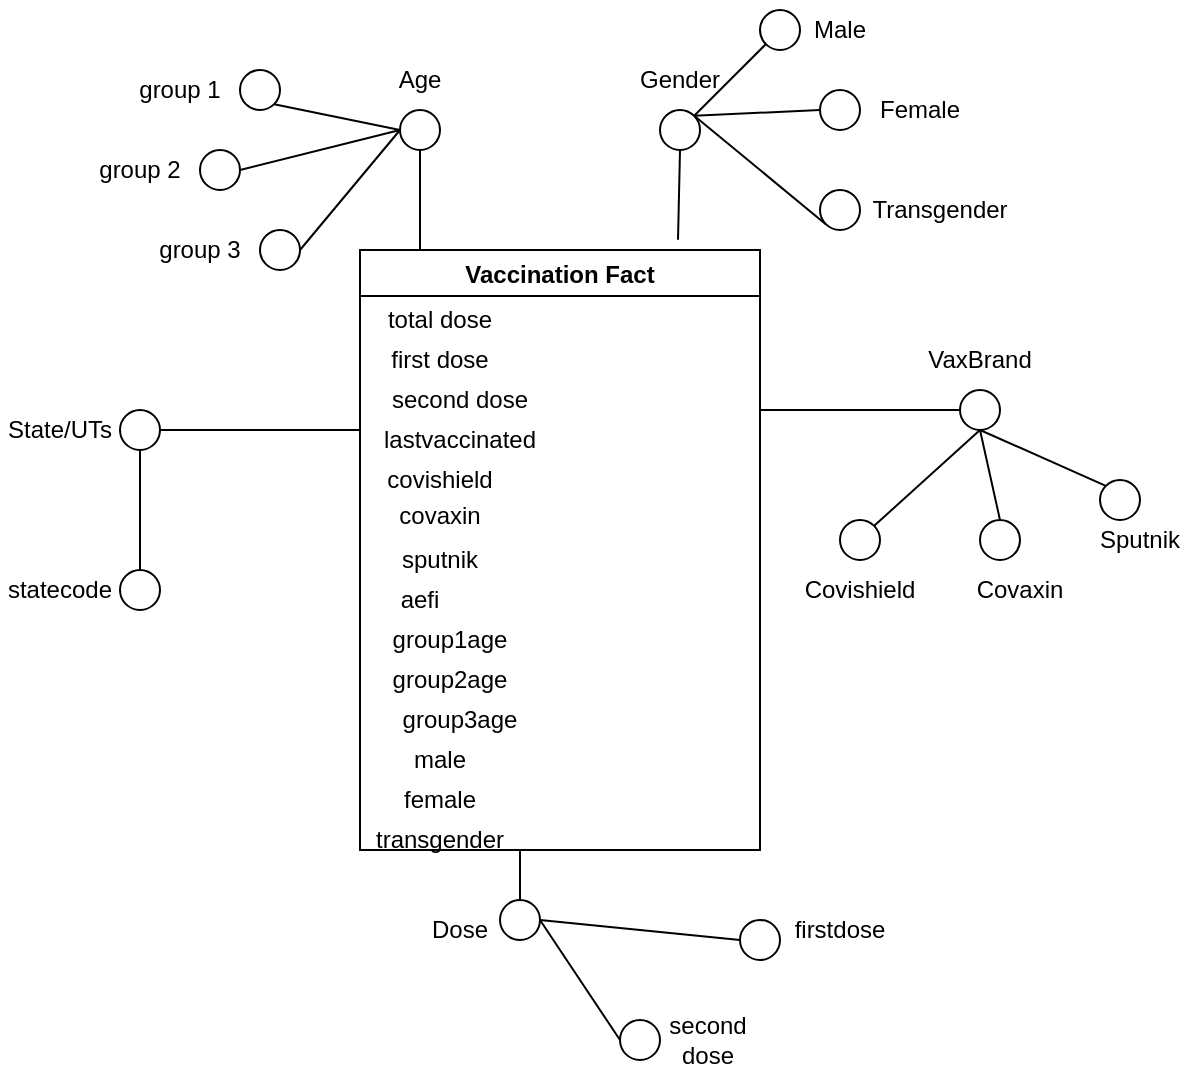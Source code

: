 <mxfile version="16.1.4"><diagram id="YZO0k0Rdb3T5Lw7F8hli" name="Page-1"><mxGraphModel dx="789" dy="546" grid="1" gridSize="10" guides="1" tooltips="1" connect="1" arrows="1" fold="1" page="1" pageScale="1" pageWidth="827" pageHeight="1169" math="0" shadow="0"><root><mxCell id="0"/><mxCell id="1" parent="0"/><mxCell id="lZg35tD9bAqqsXx8sOZt-6" value="Vaccination Fact" style="swimlane;" parent="1" vertex="1"><mxGeometry x="240" y="190" width="200" height="300" as="geometry"/></mxCell><mxCell id="8u92EHBunHmyXQtt1zgv-39" value="total dose" style="text;html=1;strokeColor=none;fillColor=none;align=center;verticalAlign=middle;whiteSpace=wrap;rounded=0;" vertex="1" parent="lZg35tD9bAqqsXx8sOZt-6"><mxGeometry x="10" y="20" width="60" height="30" as="geometry"/></mxCell><mxCell id="8u92EHBunHmyXQtt1zgv-40" value="first dose" style="text;html=1;strokeColor=none;fillColor=none;align=center;verticalAlign=middle;whiteSpace=wrap;rounded=0;" vertex="1" parent="lZg35tD9bAqqsXx8sOZt-6"><mxGeometry x="10" y="40" width="60" height="30" as="geometry"/></mxCell><mxCell id="8u92EHBunHmyXQtt1zgv-43" value="second dose" style="text;html=1;strokeColor=none;fillColor=none;align=center;verticalAlign=middle;whiteSpace=wrap;rounded=0;" vertex="1" parent="lZg35tD9bAqqsXx8sOZt-6"><mxGeometry x="10" y="60" width="80" height="30" as="geometry"/></mxCell><mxCell id="8u92EHBunHmyXQtt1zgv-44" value="lastvaccinated" style="text;html=1;strokeColor=none;fillColor=none;align=center;verticalAlign=middle;whiteSpace=wrap;rounded=0;" vertex="1" parent="lZg35tD9bAqqsXx8sOZt-6"><mxGeometry x="20" y="80" width="60" height="30" as="geometry"/></mxCell><mxCell id="8u92EHBunHmyXQtt1zgv-45" value="covishield" style="text;html=1;strokeColor=none;fillColor=none;align=center;verticalAlign=middle;whiteSpace=wrap;rounded=0;" vertex="1" parent="lZg35tD9bAqqsXx8sOZt-6"><mxGeometry y="100" width="80" height="30" as="geometry"/></mxCell><mxCell id="8u92EHBunHmyXQtt1zgv-46" value="covaxin" style="text;html=1;strokeColor=none;fillColor=none;align=center;verticalAlign=middle;whiteSpace=wrap;rounded=0;" vertex="1" parent="lZg35tD9bAqqsXx8sOZt-6"><mxGeometry x="10" y="120" width="60" height="25" as="geometry"/></mxCell><mxCell id="8u92EHBunHmyXQtt1zgv-47" value="sputnik" style="text;html=1;strokeColor=none;fillColor=none;align=center;verticalAlign=middle;whiteSpace=wrap;rounded=0;" vertex="1" parent="lZg35tD9bAqqsXx8sOZt-6"><mxGeometry x="-20" y="140" width="120" height="30" as="geometry"/></mxCell><mxCell id="8u92EHBunHmyXQtt1zgv-50" value="aefi" style="text;html=1;strokeColor=none;fillColor=none;align=center;verticalAlign=middle;whiteSpace=wrap;rounded=0;" vertex="1" parent="lZg35tD9bAqqsXx8sOZt-6"><mxGeometry y="160" width="60" height="30" as="geometry"/></mxCell><mxCell id="8u92EHBunHmyXQtt1zgv-51" value="group1age" style="text;html=1;strokeColor=none;fillColor=none;align=center;verticalAlign=middle;whiteSpace=wrap;rounded=0;" vertex="1" parent="lZg35tD9bAqqsXx8sOZt-6"><mxGeometry y="180" width="90" height="30" as="geometry"/></mxCell><mxCell id="8u92EHBunHmyXQtt1zgv-52" value="group2age" style="text;html=1;strokeColor=none;fillColor=none;align=center;verticalAlign=middle;whiteSpace=wrap;rounded=0;" vertex="1" parent="lZg35tD9bAqqsXx8sOZt-6"><mxGeometry x="15" y="200" width="60" height="30" as="geometry"/></mxCell><mxCell id="8u92EHBunHmyXQtt1zgv-55" value="group3age" style="text;html=1;strokeColor=none;fillColor=none;align=center;verticalAlign=middle;whiteSpace=wrap;rounded=0;" vertex="1" parent="lZg35tD9bAqqsXx8sOZt-6"><mxGeometry x="20" y="220" width="60" height="30" as="geometry"/></mxCell><mxCell id="8u92EHBunHmyXQtt1zgv-99" value="male" style="text;html=1;strokeColor=none;fillColor=none;align=center;verticalAlign=middle;whiteSpace=wrap;rounded=0;" vertex="1" parent="lZg35tD9bAqqsXx8sOZt-6"><mxGeometry x="10" y="240" width="60" height="30" as="geometry"/></mxCell><mxCell id="8u92EHBunHmyXQtt1zgv-101" value="female" style="text;html=1;strokeColor=none;fillColor=none;align=center;verticalAlign=middle;whiteSpace=wrap;rounded=0;" vertex="1" parent="lZg35tD9bAqqsXx8sOZt-6"><mxGeometry x="10" y="260" width="60" height="30" as="geometry"/></mxCell><mxCell id="8u92EHBunHmyXQtt1zgv-102" value="transgender" style="text;html=1;strokeColor=none;fillColor=none;align=center;verticalAlign=middle;whiteSpace=wrap;rounded=0;" vertex="1" parent="lZg35tD9bAqqsXx8sOZt-6"><mxGeometry x="10" y="280" width="60" height="30" as="geometry"/></mxCell><mxCell id="lZg35tD9bAqqsXx8sOZt-8" value="" style="verticalLabelPosition=bottom;verticalAlign=top;html=1;shape=mxgraph.flowchart.on-page_reference;" parent="1" vertex="1"><mxGeometry x="540" y="260" width="20" height="20" as="geometry"/></mxCell><mxCell id="lZg35tD9bAqqsXx8sOZt-15" value="" style="verticalLabelPosition=bottom;verticalAlign=top;html=1;shape=mxgraph.flowchart.on-page_reference;" parent="1" vertex="1"><mxGeometry x="390" y="120" width="20" height="20" as="geometry"/></mxCell><mxCell id="8u92EHBunHmyXQtt1zgv-9" value="" style="verticalLabelPosition=bottom;verticalAlign=top;html=1;shape=mxgraph.flowchart.on-page_reference;" vertex="1" parent="1"><mxGeometry x="260" y="120" width="20" height="20" as="geometry"/></mxCell><mxCell id="8u92EHBunHmyXQtt1zgv-10" value="" style="verticalLabelPosition=bottom;verticalAlign=top;html=1;shape=mxgraph.flowchart.on-page_reference;" vertex="1" parent="1"><mxGeometry x="310" y="515" width="20" height="20" as="geometry"/></mxCell><mxCell id="8u92EHBunHmyXQtt1zgv-11" value="" style="verticalLabelPosition=bottom;verticalAlign=top;html=1;shape=mxgraph.flowchart.on-page_reference;" vertex="1" parent="1"><mxGeometry x="120" y="270" width="20" height="20" as="geometry"/></mxCell><mxCell id="8u92EHBunHmyXQtt1zgv-13" value="Age" style="text;html=1;strokeColor=none;fillColor=none;align=center;verticalAlign=middle;whiteSpace=wrap;rounded=0;" vertex="1" parent="1"><mxGeometry x="240" y="90" width="60" height="30" as="geometry"/></mxCell><mxCell id="8u92EHBunHmyXQtt1zgv-14" value="Gender" style="text;html=1;strokeColor=none;fillColor=none;align=center;verticalAlign=middle;whiteSpace=wrap;rounded=0;" vertex="1" parent="1"><mxGeometry x="370" y="90" width="60" height="30" as="geometry"/></mxCell><mxCell id="8u92EHBunHmyXQtt1zgv-16" value="VaxBrand" style="text;html=1;strokeColor=none;fillColor=none;align=center;verticalAlign=middle;whiteSpace=wrap;rounded=0;" vertex="1" parent="1"><mxGeometry x="520" y="230" width="60" height="30" as="geometry"/></mxCell><mxCell id="8u92EHBunHmyXQtt1zgv-17" value="Dose" style="text;html=1;strokeColor=none;fillColor=none;align=center;verticalAlign=middle;whiteSpace=wrap;rounded=0;" vertex="1" parent="1"><mxGeometry x="260" y="515" width="60" height="30" as="geometry"/></mxCell><mxCell id="8u92EHBunHmyXQtt1zgv-18" value="" style="endArrow=none;html=1;rounded=0;entryX=0.5;entryY=1;entryDx=0;entryDy=0;entryPerimeter=0;exitX=0.15;exitY=0;exitDx=0;exitDy=0;exitPerimeter=0;" edge="1" parent="1" source="lZg35tD9bAqqsXx8sOZt-6" target="8u92EHBunHmyXQtt1zgv-9"><mxGeometry width="50" height="50" relative="1" as="geometry"><mxPoint x="270" y="190" as="sourcePoint"/><mxPoint x="340" y="150" as="targetPoint"/></mxGeometry></mxCell><mxCell id="8u92EHBunHmyXQtt1zgv-19" value="" style="endArrow=none;html=1;rounded=0;exitX=1;exitY=0.5;exitDx=0;exitDy=0;exitPerimeter=0;" edge="1" parent="1" source="8u92EHBunHmyXQtt1zgv-11"><mxGeometry width="50" height="50" relative="1" as="geometry"><mxPoint x="190" y="310" as="sourcePoint"/><mxPoint x="240" y="280" as="targetPoint"/></mxGeometry></mxCell><mxCell id="8u92EHBunHmyXQtt1zgv-21" value="" style="endArrow=none;html=1;rounded=0;" edge="1" parent="1"><mxGeometry width="50" height="50" relative="1" as="geometry"><mxPoint x="440" y="270" as="sourcePoint"/><mxPoint x="540" y="270" as="targetPoint"/></mxGeometry></mxCell><mxCell id="8u92EHBunHmyXQtt1zgv-22" value="" style="endArrow=none;html=1;rounded=0;exitX=0.5;exitY=1;exitDx=0;exitDy=0;exitPerimeter=0;entryX=0.795;entryY=-0.017;entryDx=0;entryDy=0;entryPerimeter=0;" edge="1" parent="1" source="lZg35tD9bAqqsXx8sOZt-15" target="lZg35tD9bAqqsXx8sOZt-6"><mxGeometry width="50" height="50" relative="1" as="geometry"><mxPoint x="380" y="380" as="sourcePoint"/><mxPoint x="400" y="190" as="targetPoint"/></mxGeometry></mxCell><mxCell id="8u92EHBunHmyXQtt1zgv-24" value="" style="verticalLabelPosition=bottom;verticalAlign=top;html=1;shape=mxgraph.flowchart.on-page_reference;" vertex="1" parent="1"><mxGeometry x="120" y="350" width="20" height="20" as="geometry"/></mxCell><mxCell id="8u92EHBunHmyXQtt1zgv-25" value="" style="verticalLabelPosition=bottom;verticalAlign=top;html=1;shape=mxgraph.flowchart.on-page_reference;" vertex="1" parent="1"><mxGeometry x="430" y="525" width="20" height="20" as="geometry"/></mxCell><mxCell id="8u92EHBunHmyXQtt1zgv-26" value="" style="verticalLabelPosition=bottom;verticalAlign=top;html=1;shape=mxgraph.flowchart.on-page_reference;" vertex="1" parent="1"><mxGeometry x="370" y="575" width="20" height="20" as="geometry"/></mxCell><mxCell id="8u92EHBunHmyXQtt1zgv-27" value="" style="endArrow=none;html=1;rounded=0;entryX=0;entryY=0.5;entryDx=0;entryDy=0;entryPerimeter=0;exitX=1;exitY=0.5;exitDx=0;exitDy=0;exitPerimeter=0;" edge="1" parent="1" source="8u92EHBunHmyXQtt1zgv-10" target="8u92EHBunHmyXQtt1zgv-25"><mxGeometry width="50" height="50" relative="1" as="geometry"><mxPoint x="350" y="500" as="sourcePoint"/><mxPoint x="430" y="390" as="targetPoint"/></mxGeometry></mxCell><mxCell id="8u92EHBunHmyXQtt1zgv-30" value="" style="endArrow=none;html=1;rounded=0;exitX=0.5;exitY=1;exitDx=0;exitDy=0;exitPerimeter=0;entryX=0.5;entryY=0;entryDx=0;entryDy=0;entryPerimeter=0;" edge="1" parent="1" source="8u92EHBunHmyXQtt1zgv-11" target="8u92EHBunHmyXQtt1zgv-24"><mxGeometry width="50" height="50" relative="1" as="geometry"><mxPoint x="380" y="440" as="sourcePoint"/><mxPoint x="430" y="390" as="targetPoint"/></mxGeometry></mxCell><mxCell id="8u92EHBunHmyXQtt1zgv-32" value="" style="verticalLabelPosition=bottom;verticalAlign=top;html=1;shape=mxgraph.flowchart.on-page_reference;" vertex="1" parent="1"><mxGeometry x="480" y="325" width="20" height="20" as="geometry"/></mxCell><mxCell id="8u92EHBunHmyXQtt1zgv-34" value="" style="endArrow=none;html=1;rounded=0;entryX=0.855;entryY=0.145;entryDx=0;entryDy=0;entryPerimeter=0;" edge="1" parent="1" target="8u92EHBunHmyXQtt1zgv-32"><mxGeometry width="50" height="50" relative="1" as="geometry"><mxPoint x="550" y="280" as="sourcePoint"/><mxPoint x="430" y="360" as="targetPoint"/></mxGeometry></mxCell><mxCell id="8u92EHBunHmyXQtt1zgv-36" value="statecode" style="text;html=1;strokeColor=none;fillColor=none;align=center;verticalAlign=middle;whiteSpace=wrap;rounded=0;" vertex="1" parent="1"><mxGeometry x="60" y="345" width="60" height="30" as="geometry"/></mxCell><mxCell id="8u92EHBunHmyXQtt1zgv-48" value="firstdose" style="text;html=1;strokeColor=none;fillColor=none;align=center;verticalAlign=middle;whiteSpace=wrap;rounded=0;" vertex="1" parent="1"><mxGeometry x="450" y="515" width="60" height="30" as="geometry"/></mxCell><mxCell id="8u92EHBunHmyXQtt1zgv-49" value="second dose" style="text;html=1;strokeColor=none;fillColor=none;align=center;verticalAlign=middle;whiteSpace=wrap;rounded=0;" vertex="1" parent="1"><mxGeometry x="384" y="570" width="60" height="30" as="geometry"/></mxCell><mxCell id="8u92EHBunHmyXQtt1zgv-56" value="" style="endArrow=none;html=1;rounded=0;exitX=0.5;exitY=0;exitDx=0;exitDy=0;exitPerimeter=0;" edge="1" parent="1" source="8u92EHBunHmyXQtt1zgv-10"><mxGeometry width="50" height="50" relative="1" as="geometry"><mxPoint x="320" y="510" as="sourcePoint"/><mxPoint x="320" y="490" as="targetPoint"/></mxGeometry></mxCell><mxCell id="8u92EHBunHmyXQtt1zgv-60" value="" style="endArrow=none;html=1;rounded=0;exitX=0;exitY=0.5;exitDx=0;exitDy=0;exitPerimeter=0;entryX=1;entryY=0.5;entryDx=0;entryDy=0;entryPerimeter=0;" edge="1" parent="1" source="8u92EHBunHmyXQtt1zgv-26" target="8u92EHBunHmyXQtt1zgv-10"><mxGeometry width="50" height="50" relative="1" as="geometry"><mxPoint x="380" y="430" as="sourcePoint"/><mxPoint x="430" y="380" as="targetPoint"/></mxGeometry></mxCell><mxCell id="8u92EHBunHmyXQtt1zgv-65" value="State/UTs" style="text;html=1;strokeColor=none;fillColor=none;align=center;verticalAlign=middle;whiteSpace=wrap;rounded=0;" vertex="1" parent="1"><mxGeometry x="60" y="265" width="60" height="30" as="geometry"/></mxCell><mxCell id="8u92EHBunHmyXQtt1zgv-66" value="" style="verticalLabelPosition=bottom;verticalAlign=top;html=1;shape=mxgraph.flowchart.on-page_reference;" vertex="1" parent="1"><mxGeometry x="180" y="100" width="20" height="20" as="geometry"/></mxCell><mxCell id="8u92EHBunHmyXQtt1zgv-67" value="" style="verticalLabelPosition=bottom;verticalAlign=top;html=1;shape=mxgraph.flowchart.on-page_reference;" vertex="1" parent="1"><mxGeometry x="160" y="140" width="20" height="20" as="geometry"/></mxCell><mxCell id="8u92EHBunHmyXQtt1zgv-68" value="" style="verticalLabelPosition=bottom;verticalAlign=top;html=1;shape=mxgraph.flowchart.on-page_reference;" vertex="1" parent="1"><mxGeometry x="190" y="180" width="20" height="20" as="geometry"/></mxCell><mxCell id="8u92EHBunHmyXQtt1zgv-69" value="" style="verticalLabelPosition=bottom;verticalAlign=top;html=1;shape=mxgraph.flowchart.on-page_reference;" vertex="1" parent="1"><mxGeometry x="440" y="70" width="20" height="20" as="geometry"/></mxCell><mxCell id="8u92EHBunHmyXQtt1zgv-70" value="" style="verticalLabelPosition=bottom;verticalAlign=top;html=1;shape=mxgraph.flowchart.on-page_reference;" vertex="1" parent="1"><mxGeometry x="470" y="110" width="20" height="20" as="geometry"/></mxCell><mxCell id="8u92EHBunHmyXQtt1zgv-71" value="" style="verticalLabelPosition=bottom;verticalAlign=top;html=1;shape=mxgraph.flowchart.on-page_reference;" vertex="1" parent="1"><mxGeometry x="470" y="160" width="20" height="20" as="geometry"/></mxCell><mxCell id="8u92EHBunHmyXQtt1zgv-72" value="" style="verticalLabelPosition=bottom;verticalAlign=top;html=1;shape=mxgraph.flowchart.on-page_reference;" vertex="1" parent="1"><mxGeometry x="550" y="325" width="20" height="20" as="geometry"/></mxCell><mxCell id="8u92EHBunHmyXQtt1zgv-73" value="" style="verticalLabelPosition=bottom;verticalAlign=top;html=1;shape=mxgraph.flowchart.on-page_reference;" vertex="1" parent="1"><mxGeometry x="610" y="305" width="20" height="20" as="geometry"/></mxCell><mxCell id="8u92EHBunHmyXQtt1zgv-77" value="" style="endArrow=none;html=1;rounded=0;exitX=0.855;exitY=0.855;exitDx=0;exitDy=0;exitPerimeter=0;entryX=0;entryY=0.5;entryDx=0;entryDy=0;entryPerimeter=0;" edge="1" parent="1" source="8u92EHBunHmyXQtt1zgv-66" target="8u92EHBunHmyXQtt1zgv-9"><mxGeometry width="50" height="50" relative="1" as="geometry"><mxPoint x="220" y="170" as="sourcePoint"/><mxPoint x="270" y="120" as="targetPoint"/></mxGeometry></mxCell><mxCell id="8u92EHBunHmyXQtt1zgv-78" value="" style="endArrow=none;html=1;rounded=0;exitX=1;exitY=0.5;exitDx=0;exitDy=0;exitPerimeter=0;" edge="1" parent="1" source="8u92EHBunHmyXQtt1zgv-68"><mxGeometry width="50" height="50" relative="1" as="geometry"><mxPoint x="220" y="190" as="sourcePoint"/><mxPoint x="260" y="130" as="targetPoint"/></mxGeometry></mxCell><mxCell id="8u92EHBunHmyXQtt1zgv-79" value="" style="endArrow=none;html=1;rounded=0;exitX=0.5;exitY=0;exitDx=0;exitDy=0;exitPerimeter=0;" edge="1" parent="1" source="8u92EHBunHmyXQtt1zgv-72"><mxGeometry width="50" height="50" relative="1" as="geometry"><mxPoint x="380" y="350" as="sourcePoint"/><mxPoint x="550" y="280" as="targetPoint"/></mxGeometry></mxCell><mxCell id="8u92EHBunHmyXQtt1zgv-80" value="" style="endArrow=none;html=1;rounded=0;entryX=0.5;entryY=1;entryDx=0;entryDy=0;entryPerimeter=0;exitX=0.145;exitY=0.145;exitDx=0;exitDy=0;exitPerimeter=0;" edge="1" parent="1" source="8u92EHBunHmyXQtt1zgv-73" target="lZg35tD9bAqqsXx8sOZt-8"><mxGeometry width="50" height="50" relative="1" as="geometry"><mxPoint x="380" y="350" as="sourcePoint"/><mxPoint x="430" y="300" as="targetPoint"/></mxGeometry></mxCell><mxCell id="8u92EHBunHmyXQtt1zgv-81" value="" style="endArrow=none;html=1;rounded=0;exitX=1;exitY=0.5;exitDx=0;exitDy=0;exitPerimeter=0;entryX=0;entryY=0.5;entryDx=0;entryDy=0;entryPerimeter=0;" edge="1" parent="1" source="8u92EHBunHmyXQtt1zgv-67" target="8u92EHBunHmyXQtt1zgv-9"><mxGeometry width="50" height="50" relative="1" as="geometry"><mxPoint x="380" y="350" as="sourcePoint"/><mxPoint x="430" y="300" as="targetPoint"/></mxGeometry></mxCell><mxCell id="8u92EHBunHmyXQtt1zgv-82" value="" style="endArrow=none;html=1;rounded=0;entryX=0.855;entryY=0.145;entryDx=0;entryDy=0;entryPerimeter=0;exitX=0.145;exitY=0.855;exitDx=0;exitDy=0;exitPerimeter=0;" edge="1" parent="1" source="8u92EHBunHmyXQtt1zgv-69" target="lZg35tD9bAqqsXx8sOZt-15"><mxGeometry width="50" height="50" relative="1" as="geometry"><mxPoint x="380" y="350" as="sourcePoint"/><mxPoint x="430" y="300" as="targetPoint"/></mxGeometry></mxCell><mxCell id="8u92EHBunHmyXQtt1zgv-83" value="" style="endArrow=none;html=1;rounded=0;entryX=0;entryY=0.5;entryDx=0;entryDy=0;entryPerimeter=0;exitX=0.855;exitY=0.145;exitDx=0;exitDy=0;exitPerimeter=0;" edge="1" parent="1" source="lZg35tD9bAqqsXx8sOZt-15" target="8u92EHBunHmyXQtt1zgv-70"><mxGeometry width="50" height="50" relative="1" as="geometry"><mxPoint x="380" y="350" as="sourcePoint"/><mxPoint x="430" y="300" as="targetPoint"/></mxGeometry></mxCell><mxCell id="8u92EHBunHmyXQtt1zgv-84" value="" style="endArrow=none;html=1;rounded=0;entryX=0.145;entryY=0.855;entryDx=0;entryDy=0;entryPerimeter=0;exitX=0.855;exitY=0.145;exitDx=0;exitDy=0;exitPerimeter=0;" edge="1" parent="1" source="lZg35tD9bAqqsXx8sOZt-15" target="8u92EHBunHmyXQtt1zgv-71"><mxGeometry width="50" height="50" relative="1" as="geometry"><mxPoint x="380" y="350" as="sourcePoint"/><mxPoint x="430" y="300" as="targetPoint"/></mxGeometry></mxCell><mxCell id="8u92EHBunHmyXQtt1zgv-87" value="group 1" style="text;html=1;strokeColor=none;fillColor=none;align=center;verticalAlign=middle;whiteSpace=wrap;rounded=0;" vertex="1" parent="1"><mxGeometry x="120" y="95" width="60" height="30" as="geometry"/></mxCell><mxCell id="8u92EHBunHmyXQtt1zgv-88" value="group 2" style="text;html=1;strokeColor=none;fillColor=none;align=center;verticalAlign=middle;whiteSpace=wrap;rounded=0;" vertex="1" parent="1"><mxGeometry x="100" y="135" width="60" height="30" as="geometry"/></mxCell><mxCell id="8u92EHBunHmyXQtt1zgv-89" value="group 3" style="text;html=1;strokeColor=none;fillColor=none;align=center;verticalAlign=middle;whiteSpace=wrap;rounded=0;" vertex="1" parent="1"><mxGeometry x="130" y="175" width="60" height="30" as="geometry"/></mxCell><mxCell id="8u92EHBunHmyXQtt1zgv-90" value="Male" style="text;html=1;strokeColor=none;fillColor=none;align=center;verticalAlign=middle;whiteSpace=wrap;rounded=0;" vertex="1" parent="1"><mxGeometry x="450" y="65" width="60" height="30" as="geometry"/></mxCell><mxCell id="8u92EHBunHmyXQtt1zgv-91" value="Female" style="text;html=1;strokeColor=none;fillColor=none;align=center;verticalAlign=middle;whiteSpace=wrap;rounded=0;" vertex="1" parent="1"><mxGeometry x="490" y="105" width="60" height="30" as="geometry"/></mxCell><mxCell id="8u92EHBunHmyXQtt1zgv-92" value="Transgender" style="text;html=1;strokeColor=none;fillColor=none;align=center;verticalAlign=middle;whiteSpace=wrap;rounded=0;" vertex="1" parent="1"><mxGeometry x="500" y="155" width="60" height="30" as="geometry"/></mxCell><mxCell id="8u92EHBunHmyXQtt1zgv-93" value="Covishield" style="text;html=1;strokeColor=none;fillColor=none;align=center;verticalAlign=middle;whiteSpace=wrap;rounded=0;" vertex="1" parent="1"><mxGeometry x="460" y="345" width="60" height="30" as="geometry"/></mxCell><mxCell id="8u92EHBunHmyXQtt1zgv-94" value="Covaxin" style="text;html=1;strokeColor=none;fillColor=none;align=center;verticalAlign=middle;whiteSpace=wrap;rounded=0;" vertex="1" parent="1"><mxGeometry x="540" y="345" width="60" height="30" as="geometry"/></mxCell><mxCell id="8u92EHBunHmyXQtt1zgv-95" value="Sputnik" style="text;html=1;strokeColor=none;fillColor=none;align=center;verticalAlign=middle;whiteSpace=wrap;rounded=0;" vertex="1" parent="1"><mxGeometry x="600" y="320" width="60" height="30" as="geometry"/></mxCell></root></mxGraphModel></diagram></mxfile>
